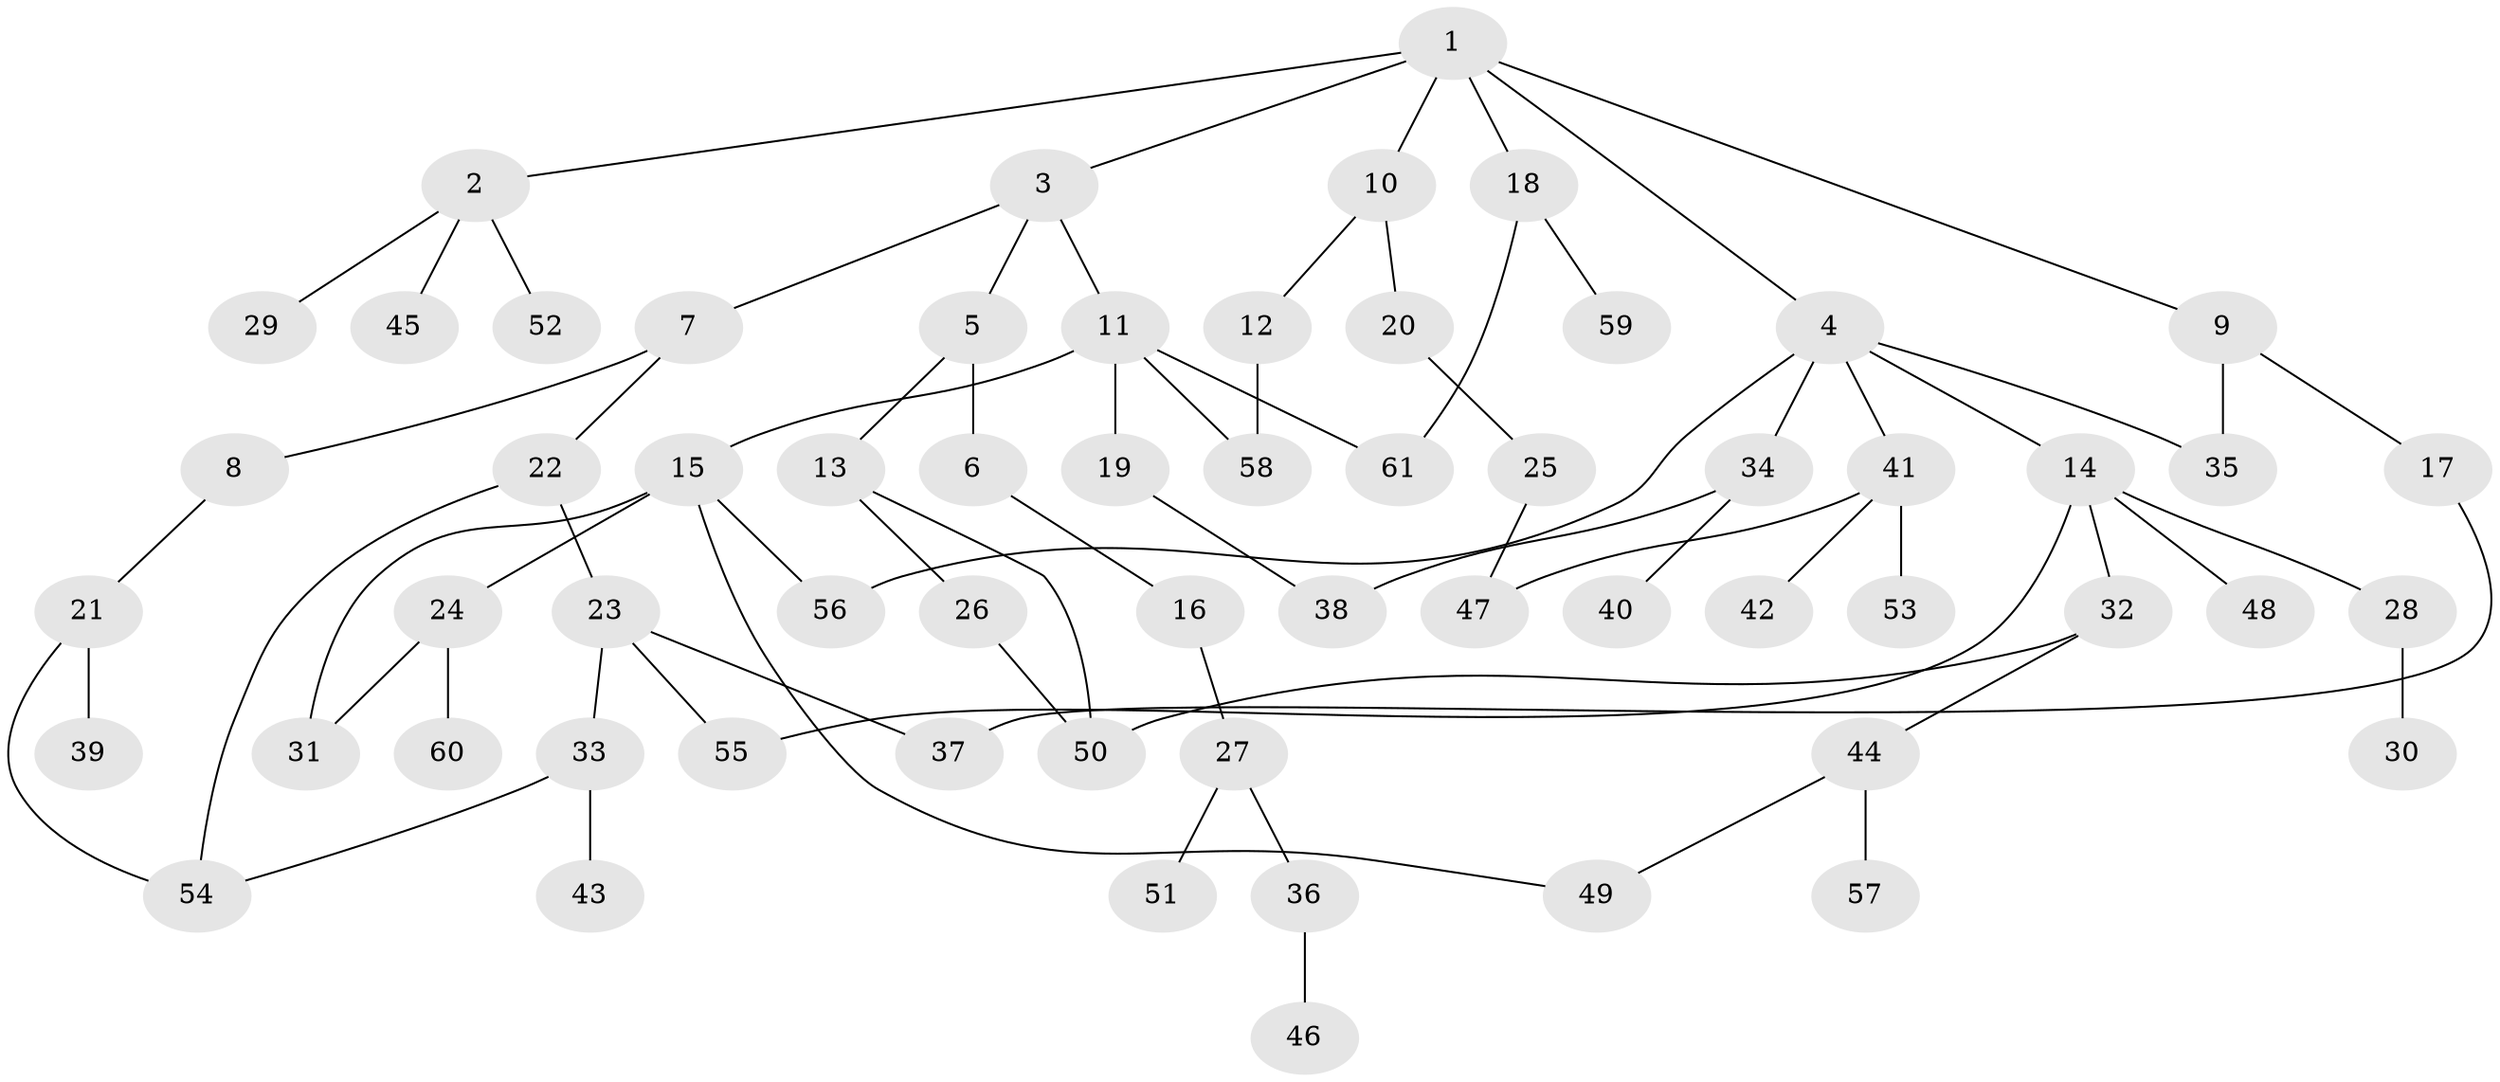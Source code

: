 // Generated by graph-tools (version 1.1) at 2025/34/03/09/25 02:34:03]
// undirected, 61 vertices, 74 edges
graph export_dot {
graph [start="1"]
  node [color=gray90,style=filled];
  1;
  2;
  3;
  4;
  5;
  6;
  7;
  8;
  9;
  10;
  11;
  12;
  13;
  14;
  15;
  16;
  17;
  18;
  19;
  20;
  21;
  22;
  23;
  24;
  25;
  26;
  27;
  28;
  29;
  30;
  31;
  32;
  33;
  34;
  35;
  36;
  37;
  38;
  39;
  40;
  41;
  42;
  43;
  44;
  45;
  46;
  47;
  48;
  49;
  50;
  51;
  52;
  53;
  54;
  55;
  56;
  57;
  58;
  59;
  60;
  61;
  1 -- 2;
  1 -- 3;
  1 -- 4;
  1 -- 9;
  1 -- 10;
  1 -- 18;
  2 -- 29;
  2 -- 45;
  2 -- 52;
  3 -- 5;
  3 -- 7;
  3 -- 11;
  4 -- 14;
  4 -- 34;
  4 -- 35;
  4 -- 41;
  4 -- 56;
  5 -- 6;
  5 -- 13;
  6 -- 16;
  7 -- 8;
  7 -- 22;
  8 -- 21;
  9 -- 17;
  9 -- 35;
  10 -- 12;
  10 -- 20;
  11 -- 15;
  11 -- 19;
  11 -- 61;
  11 -- 58;
  12 -- 58;
  13 -- 26;
  13 -- 50;
  14 -- 28;
  14 -- 32;
  14 -- 48;
  14 -- 55;
  15 -- 24;
  15 -- 31;
  15 -- 56;
  15 -- 49;
  16 -- 27;
  17 -- 37;
  18 -- 59;
  18 -- 61;
  19 -- 38;
  20 -- 25;
  21 -- 39;
  21 -- 54;
  22 -- 23;
  22 -- 54;
  23 -- 33;
  23 -- 55;
  23 -- 37;
  24 -- 60;
  24 -- 31;
  25 -- 47;
  26 -- 50;
  27 -- 36;
  27 -- 51;
  28 -- 30;
  32 -- 44;
  32 -- 50;
  33 -- 43;
  33 -- 54;
  34 -- 40;
  34 -- 38;
  36 -- 46;
  41 -- 42;
  41 -- 53;
  41 -- 47;
  44 -- 49;
  44 -- 57;
}

